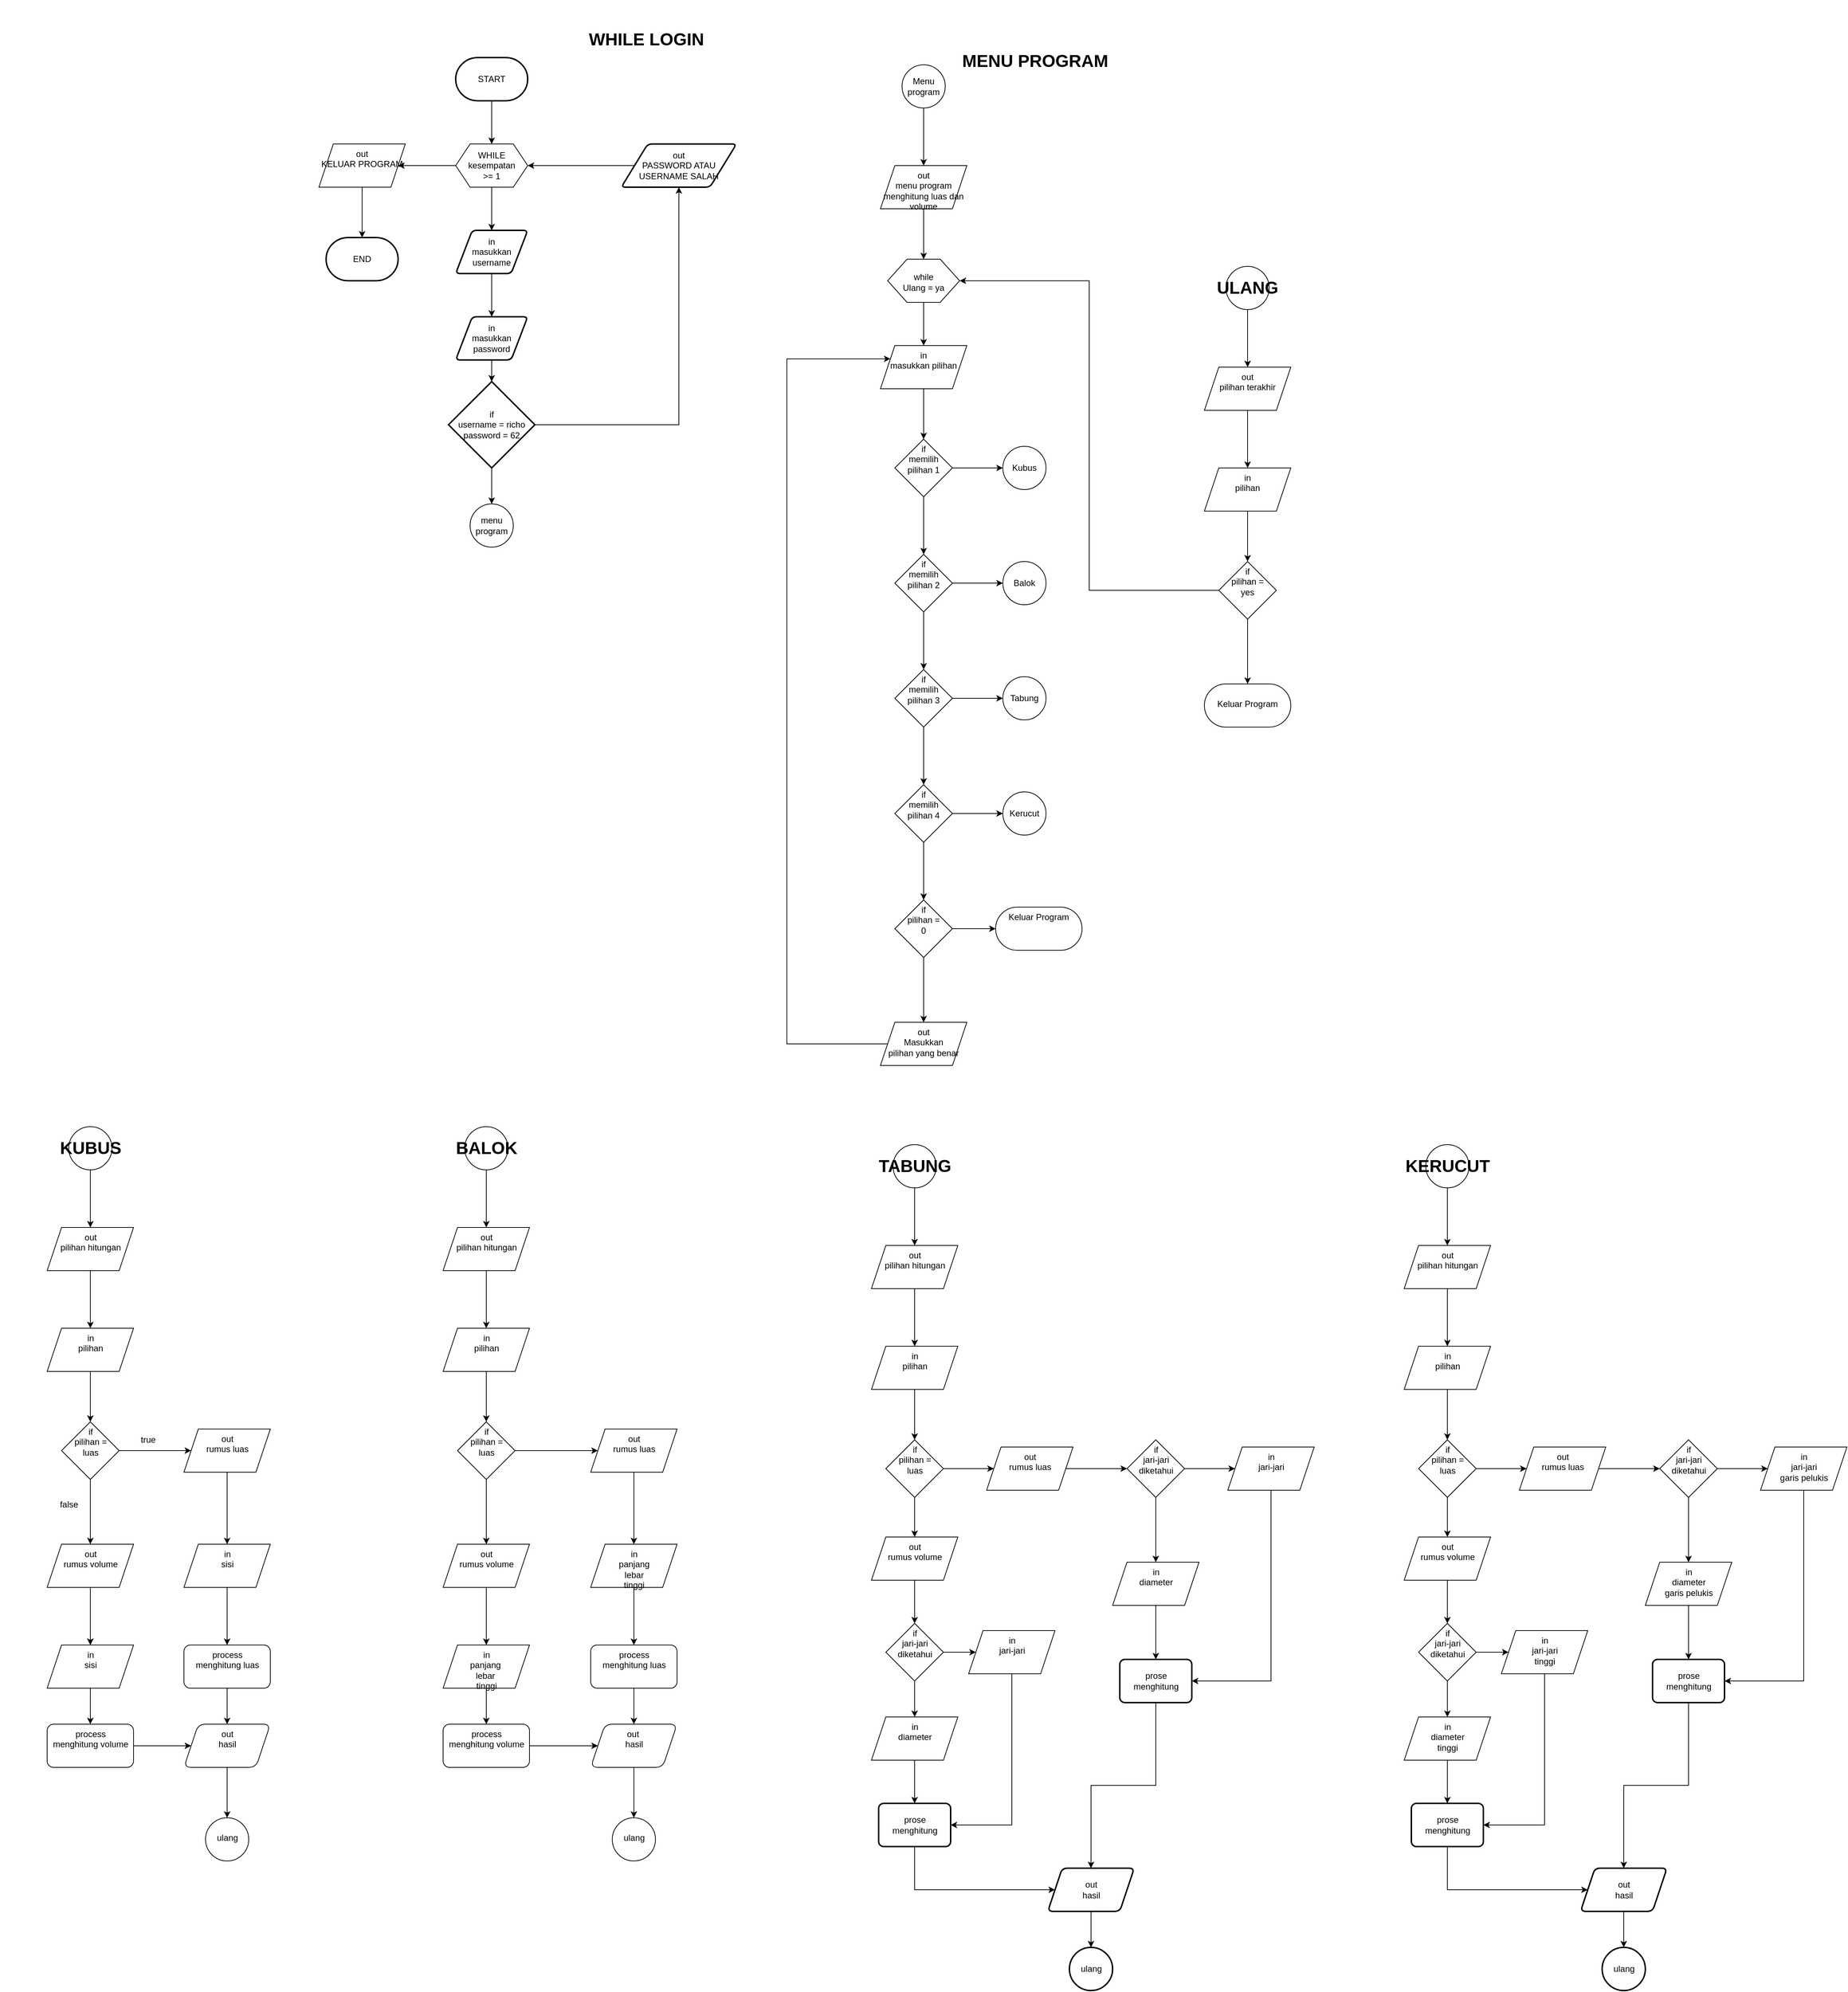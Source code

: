 <mxfile version="24.7.17">
  <diagram name="Page-1" id="NlHiKQYQHi934ABzRnbT">
    <mxGraphModel dx="4320" dy="2780" grid="1" gridSize="10" guides="1" tooltips="1" connect="1" arrows="1" fold="1" page="1" pageScale="1" pageWidth="4681" pageHeight="3300" background="none" math="0" shadow="0">
      <root>
        <mxCell id="0" />
        <mxCell id="1" parent="0" />
        <mxCell id="89NodnmqwQ8xc0hsHnsZ-5" value="" style="edgeStyle=orthogonalEdgeStyle;rounded=0;orthogonalLoop=1;jettySize=auto;html=1;" edge="1" parent="1" source="89NodnmqwQ8xc0hsHnsZ-7">
          <mxGeometry relative="1" as="geometry">
            <mxPoint x="840" y="290" as="targetPoint" />
          </mxGeometry>
        </mxCell>
        <mxCell id="89NodnmqwQ8xc0hsHnsZ-1" value="START" style="strokeWidth=2;html=1;shape=mxgraph.flowchart.terminator;whiteSpace=wrap;" vertex="1" parent="1">
          <mxGeometry x="790" y="130" width="100" height="60" as="geometry" />
        </mxCell>
        <mxCell id="89NodnmqwQ8xc0hsHnsZ-11" value="" style="edgeStyle=orthogonalEdgeStyle;rounded=0;orthogonalLoop=1;jettySize=auto;html=1;" edge="1" parent="1" source="89NodnmqwQ8xc0hsHnsZ-7" target="89NodnmqwQ8xc0hsHnsZ-10">
          <mxGeometry relative="1" as="geometry" />
        </mxCell>
        <mxCell id="89NodnmqwQ8xc0hsHnsZ-15" value="" style="edgeStyle=orthogonalEdgeStyle;rounded=0;orthogonalLoop=1;jettySize=auto;html=1;" edge="1" parent="1" source="89NodnmqwQ8xc0hsHnsZ-8" target="89NodnmqwQ8xc0hsHnsZ-14">
          <mxGeometry relative="1" as="geometry" />
        </mxCell>
        <mxCell id="89NodnmqwQ8xc0hsHnsZ-8" value="in&lt;div&gt;masukkan password&lt;/div&gt;" style="shape=parallelogram;html=1;strokeWidth=2;perimeter=parallelogramPerimeter;whiteSpace=wrap;rounded=1;arcSize=12;size=0.23;" vertex="1" parent="1">
          <mxGeometry x="790" y="490" width="100" height="60" as="geometry" />
        </mxCell>
        <mxCell id="89NodnmqwQ8xc0hsHnsZ-21" style="edgeStyle=orthogonalEdgeStyle;rounded=0;orthogonalLoop=1;jettySize=auto;html=1;exitX=0;exitY=0.5;exitDx=0;exitDy=0;entryX=1;entryY=0.5;entryDx=0;entryDy=0;" edge="1" parent="1" source="89NodnmqwQ8xc0hsHnsZ-9" target="89NodnmqwQ8xc0hsHnsZ-7">
          <mxGeometry relative="1" as="geometry">
            <mxPoint x="840" y="230" as="targetPoint" />
          </mxGeometry>
        </mxCell>
        <mxCell id="89NodnmqwQ8xc0hsHnsZ-9" value="out&lt;div&gt;PASSWORD ATAU USERNAME SALAH&lt;/div&gt;" style="shape=parallelogram;html=1;strokeWidth=2;perimeter=parallelogramPerimeter;whiteSpace=wrap;rounded=1;arcSize=12;size=0.23;" vertex="1" parent="1">
          <mxGeometry x="1020" y="250" width="160" height="60" as="geometry" />
        </mxCell>
        <mxCell id="89NodnmqwQ8xc0hsHnsZ-12" value="" style="edgeStyle=orthogonalEdgeStyle;rounded=0;orthogonalLoop=1;jettySize=auto;html=1;" edge="1" parent="1" source="89NodnmqwQ8xc0hsHnsZ-10" target="89NodnmqwQ8xc0hsHnsZ-8">
          <mxGeometry relative="1" as="geometry" />
        </mxCell>
        <mxCell id="89NodnmqwQ8xc0hsHnsZ-10" value="in&lt;div&gt;masukkan username&lt;/div&gt;" style="shape=parallelogram;html=1;strokeWidth=2;perimeter=parallelogramPerimeter;whiteSpace=wrap;rounded=1;arcSize=12;size=0.23;" vertex="1" parent="1">
          <mxGeometry x="790" y="370" width="100" height="60" as="geometry" />
        </mxCell>
        <mxCell id="89NodnmqwQ8xc0hsHnsZ-13" value="" style="edgeStyle=orthogonalEdgeStyle;rounded=0;orthogonalLoop=1;jettySize=auto;html=1;" edge="1" parent="1" source="89NodnmqwQ8xc0hsHnsZ-1" target="89NodnmqwQ8xc0hsHnsZ-7">
          <mxGeometry relative="1" as="geometry">
            <mxPoint x="840" y="190" as="sourcePoint" />
            <mxPoint x="840" y="290" as="targetPoint" />
          </mxGeometry>
        </mxCell>
        <mxCell id="89NodnmqwQ8xc0hsHnsZ-26" value="" style="edgeStyle=orthogonalEdgeStyle;rounded=0;orthogonalLoop=1;jettySize=auto;html=1;" edge="1" parent="1" source="89NodnmqwQ8xc0hsHnsZ-7" target="89NodnmqwQ8xc0hsHnsZ-25">
          <mxGeometry relative="1" as="geometry" />
        </mxCell>
        <mxCell id="89NodnmqwQ8xc0hsHnsZ-7" value="" style="verticalLabelPosition=bottom;verticalAlign=top;html=1;shape=hexagon;perimeter=hexagonPerimeter2;arcSize=6;size=0.2;" vertex="1" parent="1">
          <mxGeometry x="790" y="250" width="100" height="60" as="geometry" />
        </mxCell>
        <mxCell id="89NodnmqwQ8xc0hsHnsZ-16" value="" style="edgeStyle=orthogonalEdgeStyle;rounded=0;orthogonalLoop=1;jettySize=auto;html=1;" edge="1" parent="1" source="89NodnmqwQ8xc0hsHnsZ-14" target="89NodnmqwQ8xc0hsHnsZ-9">
          <mxGeometry relative="1" as="geometry" />
        </mxCell>
        <mxCell id="89NodnmqwQ8xc0hsHnsZ-24" value="" style="edgeStyle=orthogonalEdgeStyle;rounded=0;orthogonalLoop=1;jettySize=auto;html=1;" edge="1" parent="1" source="89NodnmqwQ8xc0hsHnsZ-14" target="89NodnmqwQ8xc0hsHnsZ-23">
          <mxGeometry relative="1" as="geometry" />
        </mxCell>
        <mxCell id="89NodnmqwQ8xc0hsHnsZ-14" value="if&lt;div&gt;username = richo&lt;/div&gt;&lt;div&gt;password = 62&lt;/div&gt;" style="rhombus;whiteSpace=wrap;html=1;strokeWidth=2;rounded=1;arcSize=0;" vertex="1" parent="1">
          <mxGeometry x="780" y="580" width="120" height="120" as="geometry" />
        </mxCell>
        <mxCell id="89NodnmqwQ8xc0hsHnsZ-23" value="" style="verticalLabelPosition=bottom;verticalAlign=top;html=1;shape=mxgraph.flowchart.on-page_reference;" vertex="1" parent="1">
          <mxGeometry x="810" y="750" width="60" height="60" as="geometry" />
        </mxCell>
        <mxCell id="89NodnmqwQ8xc0hsHnsZ-28" value="" style="edgeStyle=orthogonalEdgeStyle;rounded=0;orthogonalLoop=1;jettySize=auto;html=1;" edge="1" parent="1" source="89NodnmqwQ8xc0hsHnsZ-25" target="89NodnmqwQ8xc0hsHnsZ-27">
          <mxGeometry relative="1" as="geometry" />
        </mxCell>
        <mxCell id="89NodnmqwQ8xc0hsHnsZ-25" value="&lt;div&gt;out&lt;/div&gt;&lt;div&gt;KELUAR PROGRAM&lt;/div&gt;" style="shape=parallelogram;perimeter=parallelogramPerimeter;whiteSpace=wrap;html=1;fixedSize=1;verticalAlign=top;arcSize=6;" vertex="1" parent="1">
          <mxGeometry x="600" y="250" width="120" height="60" as="geometry" />
        </mxCell>
        <mxCell id="89NodnmqwQ8xc0hsHnsZ-27" value="END" style="strokeWidth=2;html=1;shape=mxgraph.flowchart.terminator;whiteSpace=wrap;" vertex="1" parent="1">
          <mxGeometry x="610" y="380" width="100" height="60" as="geometry" />
        </mxCell>
        <mxCell id="89NodnmqwQ8xc0hsHnsZ-31" value="" style="edgeStyle=orthogonalEdgeStyle;rounded=0;orthogonalLoop=1;jettySize=auto;html=1;" edge="1" parent="1" source="89NodnmqwQ8xc0hsHnsZ-29" target="89NodnmqwQ8xc0hsHnsZ-30">
          <mxGeometry relative="1" as="geometry" />
        </mxCell>
        <mxCell id="89NodnmqwQ8xc0hsHnsZ-29" value="" style="verticalLabelPosition=bottom;verticalAlign=top;html=1;shape=mxgraph.flowchart.on-page_reference;" vertex="1" parent="1">
          <mxGeometry x="1410" y="140" width="60" height="60" as="geometry" />
        </mxCell>
        <mxCell id="89NodnmqwQ8xc0hsHnsZ-39" value="" style="edgeStyle=orthogonalEdgeStyle;rounded=0;orthogonalLoop=1;jettySize=auto;html=1;" edge="1" parent="1" source="89NodnmqwQ8xc0hsHnsZ-30" target="89NodnmqwQ8xc0hsHnsZ-38">
          <mxGeometry relative="1" as="geometry" />
        </mxCell>
        <mxCell id="89NodnmqwQ8xc0hsHnsZ-30" value="out&lt;div&gt;menu program&lt;/div&gt;&lt;div&gt;menghitung luas dan&lt;/div&gt;&lt;div&gt;volume&lt;/div&gt;" style="shape=parallelogram;perimeter=parallelogramPerimeter;whiteSpace=wrap;html=1;fixedSize=1;verticalAlign=top;" vertex="1" parent="1">
          <mxGeometry x="1380" y="280" width="120" height="60" as="geometry" />
        </mxCell>
        <mxCell id="89NodnmqwQ8xc0hsHnsZ-35" value="" style="edgeStyle=orthogonalEdgeStyle;rounded=0;orthogonalLoop=1;jettySize=auto;html=1;" edge="1" parent="1" source="89NodnmqwQ8xc0hsHnsZ-32" target="89NodnmqwQ8xc0hsHnsZ-34">
          <mxGeometry relative="1" as="geometry" />
        </mxCell>
        <mxCell id="89NodnmqwQ8xc0hsHnsZ-32" value="in&lt;div&gt;masukkan pilihan&lt;/div&gt;" style="shape=parallelogram;perimeter=parallelogramPerimeter;whiteSpace=wrap;html=1;fixedSize=1;verticalAlign=top;" vertex="1" parent="1">
          <mxGeometry x="1380" y="530" width="120" height="60" as="geometry" />
        </mxCell>
        <mxCell id="89NodnmqwQ8xc0hsHnsZ-43" value="" style="edgeStyle=orthogonalEdgeStyle;rounded=0;orthogonalLoop=1;jettySize=auto;html=1;" edge="1" parent="1" source="89NodnmqwQ8xc0hsHnsZ-34" target="89NodnmqwQ8xc0hsHnsZ-42">
          <mxGeometry relative="1" as="geometry" />
        </mxCell>
        <mxCell id="89NodnmqwQ8xc0hsHnsZ-48" value="" style="edgeStyle=orthogonalEdgeStyle;rounded=0;orthogonalLoop=1;jettySize=auto;html=1;" edge="1" parent="1" source="89NodnmqwQ8xc0hsHnsZ-34" target="89NodnmqwQ8xc0hsHnsZ-41">
          <mxGeometry relative="1" as="geometry" />
        </mxCell>
        <mxCell id="89NodnmqwQ8xc0hsHnsZ-34" value="if&lt;div&gt;memilih&lt;/div&gt;&lt;div&gt;pilihan 1&lt;/div&gt;" style="rhombus;whiteSpace=wrap;html=1;verticalAlign=top;" vertex="1" parent="1">
          <mxGeometry x="1400" y="660" width="80" height="80" as="geometry" />
        </mxCell>
        <mxCell id="89NodnmqwQ8xc0hsHnsZ-40" value="" style="edgeStyle=orthogonalEdgeStyle;rounded=0;orthogonalLoop=1;jettySize=auto;html=1;" edge="1" parent="1" source="89NodnmqwQ8xc0hsHnsZ-38" target="89NodnmqwQ8xc0hsHnsZ-32">
          <mxGeometry relative="1" as="geometry" />
        </mxCell>
        <mxCell id="89NodnmqwQ8xc0hsHnsZ-38" value="" style="verticalLabelPosition=bottom;verticalAlign=top;html=1;shape=hexagon;perimeter=hexagonPerimeter2;arcSize=6;size=0.27;" vertex="1" parent="1">
          <mxGeometry x="1390" y="410" width="100" height="60" as="geometry" />
        </mxCell>
        <mxCell id="89NodnmqwQ8xc0hsHnsZ-41" value="" style="verticalLabelPosition=bottom;verticalAlign=top;html=1;shape=mxgraph.flowchart.on-page_reference;" vertex="1" parent="1">
          <mxGeometry x="1550" y="670" width="60" height="60" as="geometry" />
        </mxCell>
        <mxCell id="89NodnmqwQ8xc0hsHnsZ-45" value="" style="edgeStyle=orthogonalEdgeStyle;rounded=0;orthogonalLoop=1;jettySize=auto;html=1;" edge="1" parent="1" source="89NodnmqwQ8xc0hsHnsZ-42" target="89NodnmqwQ8xc0hsHnsZ-44">
          <mxGeometry relative="1" as="geometry" />
        </mxCell>
        <mxCell id="89NodnmqwQ8xc0hsHnsZ-52" value="" style="edgeStyle=orthogonalEdgeStyle;rounded=0;orthogonalLoop=1;jettySize=auto;html=1;" edge="1" parent="1" source="89NodnmqwQ8xc0hsHnsZ-42" target="89NodnmqwQ8xc0hsHnsZ-49">
          <mxGeometry relative="1" as="geometry" />
        </mxCell>
        <mxCell id="89NodnmqwQ8xc0hsHnsZ-42" value="if&lt;div&gt;memilih pilihan 2&lt;/div&gt;" style="rhombus;whiteSpace=wrap;html=1;verticalAlign=top;" vertex="1" parent="1">
          <mxGeometry x="1400" y="820" width="80" height="80" as="geometry" />
        </mxCell>
        <mxCell id="89NodnmqwQ8xc0hsHnsZ-47" value="" style="edgeStyle=orthogonalEdgeStyle;rounded=0;orthogonalLoop=1;jettySize=auto;html=1;" edge="1" parent="1" source="89NodnmqwQ8xc0hsHnsZ-44" target="89NodnmqwQ8xc0hsHnsZ-46">
          <mxGeometry relative="1" as="geometry" />
        </mxCell>
        <mxCell id="89NodnmqwQ8xc0hsHnsZ-53" value="" style="edgeStyle=orthogonalEdgeStyle;rounded=0;orthogonalLoop=1;jettySize=auto;html=1;" edge="1" parent="1" source="89NodnmqwQ8xc0hsHnsZ-44" target="89NodnmqwQ8xc0hsHnsZ-50">
          <mxGeometry relative="1" as="geometry" />
        </mxCell>
        <mxCell id="89NodnmqwQ8xc0hsHnsZ-44" value="if&lt;div&gt;memilih pilihan 3&lt;/div&gt;" style="rhombus;whiteSpace=wrap;html=1;verticalAlign=top;" vertex="1" parent="1">
          <mxGeometry x="1400" y="980" width="80" height="80" as="geometry" />
        </mxCell>
        <mxCell id="89NodnmqwQ8xc0hsHnsZ-54" value="" style="edgeStyle=orthogonalEdgeStyle;rounded=0;orthogonalLoop=1;jettySize=auto;html=1;" edge="1" parent="1" source="89NodnmqwQ8xc0hsHnsZ-46" target="89NodnmqwQ8xc0hsHnsZ-51">
          <mxGeometry relative="1" as="geometry" />
        </mxCell>
        <mxCell id="89NodnmqwQ8xc0hsHnsZ-305" value="" style="edgeStyle=orthogonalEdgeStyle;rounded=0;orthogonalLoop=1;jettySize=auto;html=1;" edge="1" parent="1" source="89NodnmqwQ8xc0hsHnsZ-46" target="89NodnmqwQ8xc0hsHnsZ-304">
          <mxGeometry relative="1" as="geometry" />
        </mxCell>
        <mxCell id="89NodnmqwQ8xc0hsHnsZ-46" value="if&lt;div&gt;memilih pilihan 4&lt;/div&gt;" style="rhombus;whiteSpace=wrap;html=1;verticalAlign=top;" vertex="1" parent="1">
          <mxGeometry x="1400" y="1140" width="80" height="80" as="geometry" />
        </mxCell>
        <mxCell id="89NodnmqwQ8xc0hsHnsZ-49" value="" style="verticalLabelPosition=bottom;verticalAlign=top;html=1;shape=mxgraph.flowchart.on-page_reference;" vertex="1" parent="1">
          <mxGeometry x="1550" y="830" width="60" height="60" as="geometry" />
        </mxCell>
        <mxCell id="89NodnmqwQ8xc0hsHnsZ-50" value="" style="verticalLabelPosition=bottom;verticalAlign=top;html=1;shape=mxgraph.flowchart.on-page_reference;" vertex="1" parent="1">
          <mxGeometry x="1550" y="990" width="60" height="60" as="geometry" />
        </mxCell>
        <mxCell id="89NodnmqwQ8xc0hsHnsZ-51" value="" style="verticalLabelPosition=bottom;verticalAlign=top;html=1;shape=mxgraph.flowchart.on-page_reference;" vertex="1" parent="1">
          <mxGeometry x="1550" y="1150" width="60" height="60" as="geometry" />
        </mxCell>
        <mxCell id="89NodnmqwQ8xc0hsHnsZ-58" value="" style="edgeStyle=orthogonalEdgeStyle;rounded=0;orthogonalLoop=1;jettySize=auto;html=1;" edge="1" parent="1" source="89NodnmqwQ8xc0hsHnsZ-56" target="89NodnmqwQ8xc0hsHnsZ-57">
          <mxGeometry relative="1" as="geometry" />
        </mxCell>
        <mxCell id="89NodnmqwQ8xc0hsHnsZ-56" value="" style="verticalLabelPosition=bottom;verticalAlign=top;html=1;shape=mxgraph.flowchart.on-page_reference;" vertex="1" parent="1">
          <mxGeometry x="252.5" y="1615" width="60" height="60" as="geometry" />
        </mxCell>
        <mxCell id="89NodnmqwQ8xc0hsHnsZ-60" value="" style="edgeStyle=orthogonalEdgeStyle;rounded=0;orthogonalLoop=1;jettySize=auto;html=1;" edge="1" parent="1" source="89NodnmqwQ8xc0hsHnsZ-57" target="89NodnmqwQ8xc0hsHnsZ-59">
          <mxGeometry relative="1" as="geometry" />
        </mxCell>
        <mxCell id="89NodnmqwQ8xc0hsHnsZ-57" value="out&lt;div&gt;pilihan hitungan&lt;/div&gt;" style="shape=parallelogram;perimeter=parallelogramPerimeter;whiteSpace=wrap;html=1;fixedSize=1;verticalAlign=top;" vertex="1" parent="1">
          <mxGeometry x="222.5" y="1755" width="120" height="60" as="geometry" />
        </mxCell>
        <mxCell id="89NodnmqwQ8xc0hsHnsZ-85" value="" style="edgeStyle=orthogonalEdgeStyle;rounded=0;orthogonalLoop=1;jettySize=auto;html=1;" edge="1" parent="1" source="89NodnmqwQ8xc0hsHnsZ-59" target="89NodnmqwQ8xc0hsHnsZ-84">
          <mxGeometry relative="1" as="geometry" />
        </mxCell>
        <mxCell id="89NodnmqwQ8xc0hsHnsZ-59" value="in&lt;div&gt;pilihan&lt;/div&gt;" style="shape=parallelogram;perimeter=parallelogramPerimeter;whiteSpace=wrap;html=1;fixedSize=1;verticalAlign=top;" vertex="1" parent="1">
          <mxGeometry x="222.5" y="1895" width="120" height="60" as="geometry" />
        </mxCell>
        <mxCell id="89NodnmqwQ8xc0hsHnsZ-72" value="" style="edgeStyle=orthogonalEdgeStyle;rounded=0;orthogonalLoop=1;jettySize=auto;html=1;" edge="1" parent="1" source="89NodnmqwQ8xc0hsHnsZ-73" target="89NodnmqwQ8xc0hsHnsZ-75">
          <mxGeometry relative="1" as="geometry" />
        </mxCell>
        <mxCell id="89NodnmqwQ8xc0hsHnsZ-73" value="" style="verticalLabelPosition=bottom;verticalAlign=top;html=1;shape=mxgraph.flowchart.on-page_reference;" vertex="1" parent="1">
          <mxGeometry x="802.5" y="1615" width="60" height="60" as="geometry" />
        </mxCell>
        <mxCell id="89NodnmqwQ8xc0hsHnsZ-74" value="" style="rounded=0;orthogonalLoop=1;jettySize=auto;html=1;edgeStyle=orthogonalEdgeStyle;" edge="1" parent="1" source="89NodnmqwQ8xc0hsHnsZ-75" target="89NodnmqwQ8xc0hsHnsZ-77">
          <mxGeometry relative="1" as="geometry" />
        </mxCell>
        <mxCell id="89NodnmqwQ8xc0hsHnsZ-75" value="out&lt;div&gt;pilihan hitungan&lt;/div&gt;" style="shape=parallelogram;perimeter=parallelogramPerimeter;whiteSpace=wrap;html=1;fixedSize=1;verticalAlign=top;" vertex="1" parent="1">
          <mxGeometry x="772.5" y="1755" width="120" height="60" as="geometry" />
        </mxCell>
        <mxCell id="89NodnmqwQ8xc0hsHnsZ-109" value="" style="edgeStyle=orthogonalEdgeStyle;rounded=0;orthogonalLoop=1;jettySize=auto;html=1;" edge="1" parent="1" source="89NodnmqwQ8xc0hsHnsZ-77" target="89NodnmqwQ8xc0hsHnsZ-108">
          <mxGeometry relative="1" as="geometry" />
        </mxCell>
        <mxCell id="89NodnmqwQ8xc0hsHnsZ-77" value="in&lt;div&gt;pilihan&lt;/div&gt;" style="shape=parallelogram;perimeter=parallelogramPerimeter;whiteSpace=wrap;html=1;fixedSize=1;verticalAlign=top;" vertex="1" parent="1">
          <mxGeometry x="772.5" y="1895" width="120" height="60" as="geometry" />
        </mxCell>
        <mxCell id="89NodnmqwQ8xc0hsHnsZ-87" value="" style="edgeStyle=orthogonalEdgeStyle;rounded=0;orthogonalLoop=1;jettySize=auto;html=1;" edge="1" parent="1" source="89NodnmqwQ8xc0hsHnsZ-84" target="89NodnmqwQ8xc0hsHnsZ-86">
          <mxGeometry relative="1" as="geometry" />
        </mxCell>
        <mxCell id="89NodnmqwQ8xc0hsHnsZ-89" value="" style="edgeStyle=orthogonalEdgeStyle;rounded=0;orthogonalLoop=1;jettySize=auto;html=1;" edge="1" parent="1" source="89NodnmqwQ8xc0hsHnsZ-84" target="89NodnmqwQ8xc0hsHnsZ-88">
          <mxGeometry relative="1" as="geometry" />
        </mxCell>
        <mxCell id="89NodnmqwQ8xc0hsHnsZ-84" value="if&lt;div&gt;pilihan =&lt;/div&gt;&lt;div&gt;luas&lt;/div&gt;" style="rhombus;whiteSpace=wrap;html=1;verticalAlign=top;" vertex="1" parent="1">
          <mxGeometry x="242.5" y="2025" width="80" height="80" as="geometry" />
        </mxCell>
        <mxCell id="89NodnmqwQ8xc0hsHnsZ-165" value="" style="edgeStyle=orthogonalEdgeStyle;rounded=0;orthogonalLoop=1;jettySize=auto;html=1;" edge="1" parent="1" source="89NodnmqwQ8xc0hsHnsZ-86" target="89NodnmqwQ8xc0hsHnsZ-95">
          <mxGeometry relative="1" as="geometry" />
        </mxCell>
        <mxCell id="89NodnmqwQ8xc0hsHnsZ-86" value="out&lt;div&gt;rumus luas&lt;/div&gt;" style="shape=parallelogram;perimeter=parallelogramPerimeter;whiteSpace=wrap;html=1;fixedSize=1;verticalAlign=top;" vertex="1" parent="1">
          <mxGeometry x="412.5" y="2035" width="120" height="60" as="geometry" />
        </mxCell>
        <mxCell id="89NodnmqwQ8xc0hsHnsZ-92" value="" style="edgeStyle=orthogonalEdgeStyle;rounded=0;orthogonalLoop=1;jettySize=auto;html=1;" edge="1" parent="1" source="89NodnmqwQ8xc0hsHnsZ-88">
          <mxGeometry relative="1" as="geometry">
            <mxPoint x="282.5" y="2335" as="targetPoint" />
          </mxGeometry>
        </mxCell>
        <mxCell id="89NodnmqwQ8xc0hsHnsZ-98" value="" style="edgeStyle=orthogonalEdgeStyle;rounded=0;orthogonalLoop=1;jettySize=auto;html=1;" edge="1" parent="1" source="89NodnmqwQ8xc0hsHnsZ-88" target="89NodnmqwQ8xc0hsHnsZ-97">
          <mxGeometry relative="1" as="geometry" />
        </mxCell>
        <mxCell id="89NodnmqwQ8xc0hsHnsZ-88" value="out&lt;div&gt;rumus volume&lt;/div&gt;" style="shape=parallelogram;perimeter=parallelogramPerimeter;whiteSpace=wrap;html=1;fixedSize=1;verticalAlign=top;" vertex="1" parent="1">
          <mxGeometry x="222.5" y="2195" width="120" height="60" as="geometry" />
        </mxCell>
        <mxCell id="89NodnmqwQ8xc0hsHnsZ-167" value="" style="edgeStyle=orthogonalEdgeStyle;rounded=0;orthogonalLoop=1;jettySize=auto;html=1;" edge="1" parent="1" source="89NodnmqwQ8xc0hsHnsZ-95" target="89NodnmqwQ8xc0hsHnsZ-166">
          <mxGeometry relative="1" as="geometry" />
        </mxCell>
        <mxCell id="89NodnmqwQ8xc0hsHnsZ-95" value="in&lt;div&gt;sisi&lt;/div&gt;" style="shape=parallelogram;perimeter=parallelogramPerimeter;whiteSpace=wrap;html=1;fixedSize=1;verticalAlign=top;" vertex="1" parent="1">
          <mxGeometry x="412.5" y="2195" width="120" height="60" as="geometry" />
        </mxCell>
        <mxCell id="89NodnmqwQ8xc0hsHnsZ-164" value="" style="edgeStyle=orthogonalEdgeStyle;rounded=0;orthogonalLoop=1;jettySize=auto;html=1;" edge="1" parent="1" source="89NodnmqwQ8xc0hsHnsZ-97" target="89NodnmqwQ8xc0hsHnsZ-99">
          <mxGeometry relative="1" as="geometry" />
        </mxCell>
        <mxCell id="89NodnmqwQ8xc0hsHnsZ-97" value="in&lt;div&gt;sisi&lt;/div&gt;" style="shape=parallelogram;perimeter=parallelogramPerimeter;whiteSpace=wrap;html=1;fixedSize=1;verticalAlign=top;" vertex="1" parent="1">
          <mxGeometry x="222.5" y="2335" width="120" height="60" as="geometry" />
        </mxCell>
        <mxCell id="89NodnmqwQ8xc0hsHnsZ-169" value="" style="edgeStyle=orthogonalEdgeStyle;rounded=0;orthogonalLoop=1;jettySize=auto;html=1;" edge="1" parent="1" source="89NodnmqwQ8xc0hsHnsZ-99" target="89NodnmqwQ8xc0hsHnsZ-104">
          <mxGeometry relative="1" as="geometry" />
        </mxCell>
        <mxCell id="89NodnmqwQ8xc0hsHnsZ-99" value="process&lt;div&gt;menghitung volume&lt;/div&gt;" style="rounded=1;whiteSpace=wrap;html=1;verticalAlign=top;" vertex="1" parent="1">
          <mxGeometry x="222.5" y="2445" width="120" height="60" as="geometry" />
        </mxCell>
        <mxCell id="89NodnmqwQ8xc0hsHnsZ-107" value="" style="edgeStyle=orthogonalEdgeStyle;rounded=0;orthogonalLoop=1;jettySize=auto;html=1;" edge="1" parent="1" source="89NodnmqwQ8xc0hsHnsZ-104" target="89NodnmqwQ8xc0hsHnsZ-106">
          <mxGeometry relative="1" as="geometry" />
        </mxCell>
        <mxCell id="89NodnmqwQ8xc0hsHnsZ-104" value="out&lt;div&gt;hasil&lt;/div&gt;" style="shape=parallelogram;perimeter=parallelogramPerimeter;whiteSpace=wrap;html=1;fixedSize=1;verticalAlign=top;rounded=1;" vertex="1" parent="1">
          <mxGeometry x="412.5" y="2445" width="120" height="60" as="geometry" />
        </mxCell>
        <mxCell id="89NodnmqwQ8xc0hsHnsZ-106" value="&lt;div&gt;&lt;br&gt;&lt;/div&gt;&lt;div&gt;ulang&lt;/div&gt;" style="ellipse;whiteSpace=wrap;html=1;verticalAlign=top;rounded=1;" vertex="1" parent="1">
          <mxGeometry x="442.5" y="2575" width="60" height="60" as="geometry" />
        </mxCell>
        <mxCell id="89NodnmqwQ8xc0hsHnsZ-111" value="" style="edgeStyle=orthogonalEdgeStyle;rounded=0;orthogonalLoop=1;jettySize=auto;html=1;" edge="1" parent="1" source="89NodnmqwQ8xc0hsHnsZ-108" target="89NodnmqwQ8xc0hsHnsZ-110">
          <mxGeometry relative="1" as="geometry" />
        </mxCell>
        <mxCell id="89NodnmqwQ8xc0hsHnsZ-119" value="" style="edgeStyle=orthogonalEdgeStyle;rounded=0;orthogonalLoop=1;jettySize=auto;html=1;" edge="1" parent="1" source="89NodnmqwQ8xc0hsHnsZ-108" target="89NodnmqwQ8xc0hsHnsZ-118">
          <mxGeometry relative="1" as="geometry" />
        </mxCell>
        <mxCell id="89NodnmqwQ8xc0hsHnsZ-108" value="if&lt;div&gt;pilihan =&lt;/div&gt;&lt;div&gt;luas&lt;/div&gt;" style="rhombus;whiteSpace=wrap;html=1;verticalAlign=top;" vertex="1" parent="1">
          <mxGeometry x="792.5" y="2025" width="80" height="80" as="geometry" />
        </mxCell>
        <mxCell id="89NodnmqwQ8xc0hsHnsZ-117" value="" style="edgeStyle=orthogonalEdgeStyle;rounded=0;orthogonalLoop=1;jettySize=auto;html=1;" edge="1" parent="1" source="89NodnmqwQ8xc0hsHnsZ-110" target="89NodnmqwQ8xc0hsHnsZ-116">
          <mxGeometry relative="1" as="geometry" />
        </mxCell>
        <mxCell id="89NodnmqwQ8xc0hsHnsZ-110" value="out&lt;div&gt;rumus volume&lt;/div&gt;" style="shape=parallelogram;perimeter=parallelogramPerimeter;whiteSpace=wrap;html=1;fixedSize=1;verticalAlign=top;" vertex="1" parent="1">
          <mxGeometry x="772.5" y="2195" width="120" height="60" as="geometry" />
        </mxCell>
        <mxCell id="89NodnmqwQ8xc0hsHnsZ-170" value="" style="edgeStyle=orthogonalEdgeStyle;rounded=0;orthogonalLoop=1;jettySize=auto;html=1;" edge="1" parent="1" source="89NodnmqwQ8xc0hsHnsZ-116" target="89NodnmqwQ8xc0hsHnsZ-122">
          <mxGeometry relative="1" as="geometry" />
        </mxCell>
        <mxCell id="89NodnmqwQ8xc0hsHnsZ-116" value="in&lt;div&gt;panjang&amp;nbsp;&lt;/div&gt;&lt;div&gt;lebar&amp;nbsp;&lt;/div&gt;&lt;div&gt;tinggi&lt;/div&gt;" style="shape=parallelogram;perimeter=parallelogramPerimeter;whiteSpace=wrap;html=1;fixedSize=1;verticalAlign=top;" vertex="1" parent="1">
          <mxGeometry x="772.5" y="2335" width="120" height="60" as="geometry" />
        </mxCell>
        <mxCell id="89NodnmqwQ8xc0hsHnsZ-171" value="" style="edgeStyle=orthogonalEdgeStyle;rounded=0;orthogonalLoop=1;jettySize=auto;html=1;" edge="1" parent="1" source="89NodnmqwQ8xc0hsHnsZ-118" target="89NodnmqwQ8xc0hsHnsZ-120">
          <mxGeometry relative="1" as="geometry" />
        </mxCell>
        <mxCell id="89NodnmqwQ8xc0hsHnsZ-118" value="out&lt;div&gt;rumus luas&lt;/div&gt;" style="shape=parallelogram;perimeter=parallelogramPerimeter;whiteSpace=wrap;html=1;fixedSize=1;verticalAlign=top;" vertex="1" parent="1">
          <mxGeometry x="977.5" y="2035" width="120" height="60" as="geometry" />
        </mxCell>
        <mxCell id="89NodnmqwQ8xc0hsHnsZ-173" value="" style="edgeStyle=orthogonalEdgeStyle;rounded=0;orthogonalLoop=1;jettySize=auto;html=1;" edge="1" parent="1" source="89NodnmqwQ8xc0hsHnsZ-120" target="89NodnmqwQ8xc0hsHnsZ-172">
          <mxGeometry relative="1" as="geometry" />
        </mxCell>
        <mxCell id="89NodnmqwQ8xc0hsHnsZ-120" value="in&lt;div&gt;panjang&lt;/div&gt;&lt;div&gt;lebar&lt;/div&gt;&lt;div&gt;tinggi&lt;/div&gt;" style="shape=parallelogram;perimeter=parallelogramPerimeter;whiteSpace=wrap;html=1;fixedSize=1;verticalAlign=top;" vertex="1" parent="1">
          <mxGeometry x="977.5" y="2195" width="120" height="60" as="geometry" />
        </mxCell>
        <mxCell id="89NodnmqwQ8xc0hsHnsZ-175" value="" style="edgeStyle=orthogonalEdgeStyle;rounded=0;orthogonalLoop=1;jettySize=auto;html=1;" edge="1" parent="1" source="89NodnmqwQ8xc0hsHnsZ-122" target="89NodnmqwQ8xc0hsHnsZ-126">
          <mxGeometry relative="1" as="geometry" />
        </mxCell>
        <mxCell id="89NodnmqwQ8xc0hsHnsZ-122" value="process&lt;div&gt;menghitung volume&lt;/div&gt;" style="rounded=1;whiteSpace=wrap;html=1;verticalAlign=top;" vertex="1" parent="1">
          <mxGeometry x="772.5" y="2445" width="120" height="60" as="geometry" />
        </mxCell>
        <mxCell id="89NodnmqwQ8xc0hsHnsZ-129" value="" style="edgeStyle=orthogonalEdgeStyle;rounded=0;orthogonalLoop=1;jettySize=auto;html=1;" edge="1" parent="1" source="89NodnmqwQ8xc0hsHnsZ-126" target="89NodnmqwQ8xc0hsHnsZ-128">
          <mxGeometry relative="1" as="geometry" />
        </mxCell>
        <mxCell id="89NodnmqwQ8xc0hsHnsZ-126" value="out&amp;nbsp;&lt;div&gt;hasil&lt;/div&gt;" style="shape=parallelogram;perimeter=parallelogramPerimeter;whiteSpace=wrap;html=1;fixedSize=1;verticalAlign=top;rounded=1;" vertex="1" parent="1">
          <mxGeometry x="977.5" y="2445" width="120" height="60" as="geometry" />
        </mxCell>
        <mxCell id="89NodnmqwQ8xc0hsHnsZ-128" value="&lt;div&gt;&lt;br&gt;&lt;/div&gt;&lt;div&gt;ulang&lt;/div&gt;" style="ellipse;whiteSpace=wrap;html=1;verticalAlign=top;rounded=1;" vertex="1" parent="1">
          <mxGeometry x="1007.5" y="2575" width="60" height="60" as="geometry" />
        </mxCell>
        <mxCell id="89NodnmqwQ8xc0hsHnsZ-130" value="&lt;h1&gt;KUBUS&lt;/h1&gt;" style="text;html=1;align=center;verticalAlign=middle;whiteSpace=wrap;rounded=0;" vertex="1" parent="1">
          <mxGeometry x="157.5" y="1590" width="250" height="110" as="geometry" />
        </mxCell>
        <mxCell id="89NodnmqwQ8xc0hsHnsZ-131" value="&lt;h1 style=&quot;padding-top: 0px;&quot;&gt;MENU PROGRAM&lt;/h1&gt;" style="text;html=1;align=center;verticalAlign=middle;whiteSpace=wrap;rounded=0;" vertex="1" parent="1">
          <mxGeometry x="1470" y="80" width="250" height="110" as="geometry" />
        </mxCell>
        <mxCell id="89NodnmqwQ8xc0hsHnsZ-132" value="&lt;h1&gt;BALOK&lt;/h1&gt;" style="text;html=1;align=center;verticalAlign=middle;whiteSpace=wrap;rounded=0;" vertex="1" parent="1">
          <mxGeometry x="707.5" y="1590" width="250" height="110" as="geometry" />
        </mxCell>
        <mxCell id="89NodnmqwQ8xc0hsHnsZ-133" value="&lt;h1&gt;WHILE LOGIN&lt;/h1&gt;" style="text;html=1;align=center;verticalAlign=middle;whiteSpace=wrap;rounded=0;" vertex="1" parent="1">
          <mxGeometry x="930" y="50" width="250" height="110" as="geometry" />
        </mxCell>
        <mxCell id="89NodnmqwQ8xc0hsHnsZ-134" value="" style="edgeStyle=orthogonalEdgeStyle;rounded=0;orthogonalLoop=1;jettySize=auto;html=1;" edge="1" parent="1" source="89NodnmqwQ8xc0hsHnsZ-135" target="89NodnmqwQ8xc0hsHnsZ-137">
          <mxGeometry relative="1" as="geometry" />
        </mxCell>
        <mxCell id="89NodnmqwQ8xc0hsHnsZ-135" value="" style="verticalLabelPosition=bottom;verticalAlign=top;html=1;shape=mxgraph.flowchart.on-page_reference;" vertex="1" parent="1">
          <mxGeometry x="1397.5" y="1640" width="60" height="60" as="geometry" />
        </mxCell>
        <mxCell id="89NodnmqwQ8xc0hsHnsZ-136" value="" style="rounded=0;orthogonalLoop=1;jettySize=auto;html=1;edgeStyle=orthogonalEdgeStyle;" edge="1" parent="1" source="89NodnmqwQ8xc0hsHnsZ-137" target="89NodnmqwQ8xc0hsHnsZ-139">
          <mxGeometry relative="1" as="geometry" />
        </mxCell>
        <mxCell id="89NodnmqwQ8xc0hsHnsZ-137" value="out&lt;div&gt;pilihan hitungan&lt;/div&gt;" style="shape=parallelogram;perimeter=parallelogramPerimeter;whiteSpace=wrap;html=1;fixedSize=1;verticalAlign=top;" vertex="1" parent="1">
          <mxGeometry x="1367.5" y="1780" width="120" height="60" as="geometry" />
        </mxCell>
        <mxCell id="89NodnmqwQ8xc0hsHnsZ-138" value="" style="edgeStyle=orthogonalEdgeStyle;rounded=0;orthogonalLoop=1;jettySize=auto;html=1;" edge="1" parent="1" source="89NodnmqwQ8xc0hsHnsZ-139" target="89NodnmqwQ8xc0hsHnsZ-142">
          <mxGeometry relative="1" as="geometry" />
        </mxCell>
        <mxCell id="89NodnmqwQ8xc0hsHnsZ-139" value="in&lt;div&gt;pilihan&lt;/div&gt;" style="shape=parallelogram;perimeter=parallelogramPerimeter;whiteSpace=wrap;html=1;fixedSize=1;verticalAlign=top;" vertex="1" parent="1">
          <mxGeometry x="1367.5" y="1920" width="120" height="60" as="geometry" />
        </mxCell>
        <mxCell id="89NodnmqwQ8xc0hsHnsZ-140" value="" style="edgeStyle=orthogonalEdgeStyle;rounded=0;orthogonalLoop=1;jettySize=auto;html=1;" edge="1" parent="1" source="89NodnmqwQ8xc0hsHnsZ-142" target="89NodnmqwQ8xc0hsHnsZ-144">
          <mxGeometry relative="1" as="geometry" />
        </mxCell>
        <mxCell id="89NodnmqwQ8xc0hsHnsZ-141" value="" style="edgeStyle=orthogonalEdgeStyle;rounded=0;orthogonalLoop=1;jettySize=auto;html=1;" edge="1" parent="1" source="89NodnmqwQ8xc0hsHnsZ-142" target="89NodnmqwQ8xc0hsHnsZ-148">
          <mxGeometry relative="1" as="geometry" />
        </mxCell>
        <mxCell id="89NodnmqwQ8xc0hsHnsZ-142" value="if&lt;div&gt;pilihan =&lt;/div&gt;&lt;div&gt;luas&lt;/div&gt;" style="rhombus;whiteSpace=wrap;html=1;verticalAlign=top;" vertex="1" parent="1">
          <mxGeometry x="1387.5" y="2050" width="80" height="80" as="geometry" />
        </mxCell>
        <mxCell id="89NodnmqwQ8xc0hsHnsZ-213" value="" style="edgeStyle=orthogonalEdgeStyle;rounded=0;orthogonalLoop=1;jettySize=auto;html=1;" edge="1" parent="1" source="89NodnmqwQ8xc0hsHnsZ-144" target="89NodnmqwQ8xc0hsHnsZ-209">
          <mxGeometry relative="1" as="geometry" />
        </mxCell>
        <mxCell id="89NodnmqwQ8xc0hsHnsZ-144" value="out&lt;div&gt;rumus volume&lt;/div&gt;" style="shape=parallelogram;perimeter=parallelogramPerimeter;whiteSpace=wrap;html=1;fixedSize=1;verticalAlign=top;" vertex="1" parent="1">
          <mxGeometry x="1367.5" y="2185" width="120" height="60" as="geometry" />
        </mxCell>
        <mxCell id="89NodnmqwQ8xc0hsHnsZ-225" value="" style="edgeStyle=orthogonalEdgeStyle;rounded=0;orthogonalLoop=1;jettySize=auto;html=1;" edge="1" parent="1" source="89NodnmqwQ8xc0hsHnsZ-148" target="89NodnmqwQ8xc0hsHnsZ-217">
          <mxGeometry relative="1" as="geometry" />
        </mxCell>
        <mxCell id="89NodnmqwQ8xc0hsHnsZ-148" value="out&lt;div&gt;rumus luas&lt;/div&gt;" style="shape=parallelogram;perimeter=parallelogramPerimeter;whiteSpace=wrap;html=1;fixedSize=1;verticalAlign=top;" vertex="1" parent="1">
          <mxGeometry x="1527.5" y="2060" width="120" height="60" as="geometry" />
        </mxCell>
        <mxCell id="89NodnmqwQ8xc0hsHnsZ-156" value="&lt;h1&gt;TABUNG&lt;/h1&gt;" style="text;html=1;align=center;verticalAlign=middle;whiteSpace=wrap;rounded=0;" vertex="1" parent="1">
          <mxGeometry x="1302.5" y="1615" width="250" height="110" as="geometry" />
        </mxCell>
        <mxCell id="89NodnmqwQ8xc0hsHnsZ-168" value="" style="edgeStyle=orthogonalEdgeStyle;rounded=0;orthogonalLoop=1;jettySize=auto;html=1;" edge="1" parent="1" source="89NodnmqwQ8xc0hsHnsZ-166" target="89NodnmqwQ8xc0hsHnsZ-104">
          <mxGeometry relative="1" as="geometry" />
        </mxCell>
        <mxCell id="89NodnmqwQ8xc0hsHnsZ-166" value="process&lt;div&gt;menghitung luas&lt;/div&gt;" style="rounded=1;whiteSpace=wrap;html=1;verticalAlign=top;" vertex="1" parent="1">
          <mxGeometry x="412.5" y="2335" width="120" height="60" as="geometry" />
        </mxCell>
        <mxCell id="89NodnmqwQ8xc0hsHnsZ-174" value="" style="edgeStyle=orthogonalEdgeStyle;rounded=0;orthogonalLoop=1;jettySize=auto;html=1;" edge="1" parent="1" source="89NodnmqwQ8xc0hsHnsZ-172" target="89NodnmqwQ8xc0hsHnsZ-126">
          <mxGeometry relative="1" as="geometry" />
        </mxCell>
        <mxCell id="89NodnmqwQ8xc0hsHnsZ-172" value="process&lt;div&gt;menghitung luas&lt;/div&gt;" style="rounded=1;whiteSpace=wrap;html=1;verticalAlign=top;" vertex="1" parent="1">
          <mxGeometry x="977.5" y="2335" width="120" height="60" as="geometry" />
        </mxCell>
        <mxCell id="89NodnmqwQ8xc0hsHnsZ-180" value="" style="edgeStyle=orthogonalEdgeStyle;rounded=0;orthogonalLoop=1;jettySize=auto;html=1;" edge="1" parent="1" target="89NodnmqwQ8xc0hsHnsZ-179">
          <mxGeometry relative="1" as="geometry">
            <mxPoint x="1535" y="2025" as="sourcePoint" />
          </mxGeometry>
        </mxCell>
        <mxCell id="89NodnmqwQ8xc0hsHnsZ-182" value="" style="edgeStyle=orthogonalEdgeStyle;rounded=0;orthogonalLoop=1;jettySize=auto;html=1;" edge="1" parent="1" target="89NodnmqwQ8xc0hsHnsZ-181">
          <mxGeometry relative="1" as="geometry">
            <mxPoint x="1495" y="2065" as="sourcePoint" />
          </mxGeometry>
        </mxCell>
        <mxCell id="89NodnmqwQ8xc0hsHnsZ-199" value="" style="edgeStyle=orthogonalEdgeStyle;rounded=0;orthogonalLoop=1;jettySize=auto;html=1;" edge="1" parent="1" target="89NodnmqwQ8xc0hsHnsZ-198">
          <mxGeometry relative="1" as="geometry">
            <mxPoint x="1495" y="2215" as="sourcePoint" />
          </mxGeometry>
        </mxCell>
        <mxCell id="89NodnmqwQ8xc0hsHnsZ-184" value="WHILE&lt;div&gt;kesempatan &amp;gt;= 1&lt;/div&gt;" style="text;html=1;align=center;verticalAlign=middle;whiteSpace=wrap;rounded=0;" vertex="1" parent="1">
          <mxGeometry x="810" y="265" width="60" height="30" as="geometry" />
        </mxCell>
        <mxCell id="89NodnmqwQ8xc0hsHnsZ-185" value="menu program" style="text;html=1;align=center;verticalAlign=middle;whiteSpace=wrap;rounded=0;" vertex="1" parent="1">
          <mxGeometry x="810" y="765" width="60" height="30" as="geometry" />
        </mxCell>
        <mxCell id="89NodnmqwQ8xc0hsHnsZ-186" value="Menu program" style="text;html=1;align=center;verticalAlign=middle;whiteSpace=wrap;rounded=0;" vertex="1" parent="1">
          <mxGeometry x="1410" y="155" width="60" height="30" as="geometry" />
        </mxCell>
        <mxCell id="89NodnmqwQ8xc0hsHnsZ-187" value="&lt;div&gt;&lt;br&gt;&lt;/div&gt;while&lt;div&gt;Ulang = ya&lt;/div&gt;" style="text;html=1;align=center;verticalAlign=middle;whiteSpace=wrap;rounded=0;" vertex="1" parent="1">
          <mxGeometry x="1410" y="420" width="60" height="30" as="geometry" />
        </mxCell>
        <mxCell id="89NodnmqwQ8xc0hsHnsZ-189" value="Kubus" style="text;html=1;align=center;verticalAlign=middle;whiteSpace=wrap;rounded=0;" vertex="1" parent="1">
          <mxGeometry x="1550" y="685" width="60" height="30" as="geometry" />
        </mxCell>
        <mxCell id="89NodnmqwQ8xc0hsHnsZ-190" value="Balok" style="text;html=1;align=center;verticalAlign=middle;whiteSpace=wrap;rounded=0;" vertex="1" parent="1">
          <mxGeometry x="1550" y="845" width="60" height="30" as="geometry" />
        </mxCell>
        <mxCell id="89NodnmqwQ8xc0hsHnsZ-191" value="Tabung" style="text;html=1;align=center;verticalAlign=middle;whiteSpace=wrap;rounded=0;" vertex="1" parent="1">
          <mxGeometry x="1550" y="1005" width="60" height="30" as="geometry" />
        </mxCell>
        <mxCell id="89NodnmqwQ8xc0hsHnsZ-192" value="Kerucut" style="text;html=1;align=center;verticalAlign=middle;whiteSpace=wrap;rounded=0;" vertex="1" parent="1">
          <mxGeometry x="1550" y="1165" width="60" height="30" as="geometry" />
        </mxCell>
        <mxCell id="89NodnmqwQ8xc0hsHnsZ-193" value="true" style="text;html=1;align=center;verticalAlign=middle;whiteSpace=wrap;rounded=0;" vertex="1" parent="1">
          <mxGeometry x="332.5" y="2035" width="60" height="30" as="geometry" />
        </mxCell>
        <mxCell id="89NodnmqwQ8xc0hsHnsZ-194" value="false" style="text;html=1;align=center;verticalAlign=middle;whiteSpace=wrap;rounded=0;" vertex="1" parent="1">
          <mxGeometry x="222.5" y="2125" width="60" height="30" as="geometry" />
        </mxCell>
        <mxCell id="89NodnmqwQ8xc0hsHnsZ-214" value="" style="edgeStyle=orthogonalEdgeStyle;rounded=0;orthogonalLoop=1;jettySize=auto;html=1;" edge="1" parent="1" source="89NodnmqwQ8xc0hsHnsZ-209" target="89NodnmqwQ8xc0hsHnsZ-210">
          <mxGeometry relative="1" as="geometry" />
        </mxCell>
        <mxCell id="89NodnmqwQ8xc0hsHnsZ-215" value="" style="edgeStyle=orthogonalEdgeStyle;rounded=0;orthogonalLoop=1;jettySize=auto;html=1;" edge="1" parent="1" source="89NodnmqwQ8xc0hsHnsZ-209" target="89NodnmqwQ8xc0hsHnsZ-211">
          <mxGeometry relative="1" as="geometry" />
        </mxCell>
        <mxCell id="89NodnmqwQ8xc0hsHnsZ-209" value="if&lt;div&gt;jari-jari&lt;/div&gt;&lt;div&gt;diketahui&lt;/div&gt;" style="rhombus;whiteSpace=wrap;html=1;verticalAlign=top;" vertex="1" parent="1">
          <mxGeometry x="1387.5" y="2305" width="80" height="80" as="geometry" />
        </mxCell>
        <mxCell id="89NodnmqwQ8xc0hsHnsZ-227" value="" style="edgeStyle=elbowEdgeStyle;rounded=0;orthogonalLoop=1;jettySize=auto;html=1;entryX=1;entryY=0.5;entryDx=0;entryDy=0;" edge="1" parent="1" source="89NodnmqwQ8xc0hsHnsZ-210" target="89NodnmqwQ8xc0hsHnsZ-212">
          <mxGeometry relative="1" as="geometry">
            <mxPoint x="1562.5" y="2455" as="targetPoint" />
            <Array as="points">
              <mxPoint x="1562.5" y="2465" />
            </Array>
          </mxGeometry>
        </mxCell>
        <mxCell id="89NodnmqwQ8xc0hsHnsZ-210" value="in&lt;div&gt;jari-jari&lt;/div&gt;" style="shape=parallelogram;perimeter=parallelogramPerimeter;whiteSpace=wrap;html=1;fixedSize=1;verticalAlign=top;" vertex="1" parent="1">
          <mxGeometry x="1502.5" y="2315" width="120" height="60" as="geometry" />
        </mxCell>
        <mxCell id="89NodnmqwQ8xc0hsHnsZ-216" value="" style="edgeStyle=orthogonalEdgeStyle;rounded=0;orthogonalLoop=1;jettySize=auto;html=1;" edge="1" parent="1" source="89NodnmqwQ8xc0hsHnsZ-211" target="89NodnmqwQ8xc0hsHnsZ-212">
          <mxGeometry relative="1" as="geometry" />
        </mxCell>
        <mxCell id="89NodnmqwQ8xc0hsHnsZ-211" value="in&lt;div&gt;diameter&lt;/div&gt;" style="shape=parallelogram;perimeter=parallelogramPerimeter;whiteSpace=wrap;html=1;fixedSize=1;verticalAlign=top;" vertex="1" parent="1">
          <mxGeometry x="1367.5" y="2435" width="120" height="60" as="geometry" />
        </mxCell>
        <mxCell id="89NodnmqwQ8xc0hsHnsZ-231" style="edgeStyle=orthogonalEdgeStyle;rounded=0;orthogonalLoop=1;jettySize=auto;html=1;exitX=0.5;exitY=1;exitDx=0;exitDy=0;entryX=0;entryY=0.5;entryDx=0;entryDy=0;" edge="1" parent="1" source="89NodnmqwQ8xc0hsHnsZ-212" target="89NodnmqwQ8xc0hsHnsZ-229">
          <mxGeometry relative="1" as="geometry">
            <Array as="points">
              <mxPoint x="1427.5" y="2675" />
            </Array>
          </mxGeometry>
        </mxCell>
        <mxCell id="89NodnmqwQ8xc0hsHnsZ-212" value="prose&lt;div&gt;menghitung&lt;/div&gt;" style="rounded=1;whiteSpace=wrap;html=1;absoluteArcSize=1;arcSize=14;strokeWidth=2;" vertex="1" parent="1">
          <mxGeometry x="1377.5" y="2555" width="100" height="60" as="geometry" />
        </mxCell>
        <mxCell id="89NodnmqwQ8xc0hsHnsZ-222" value="" style="edgeStyle=orthogonalEdgeStyle;rounded=0;orthogonalLoop=1;jettySize=auto;html=1;" edge="1" parent="1" source="89NodnmqwQ8xc0hsHnsZ-217" target="89NodnmqwQ8xc0hsHnsZ-219">
          <mxGeometry relative="1" as="geometry" />
        </mxCell>
        <mxCell id="89NodnmqwQ8xc0hsHnsZ-223" value="" style="edgeStyle=orthogonalEdgeStyle;rounded=0;orthogonalLoop=1;jettySize=auto;html=1;" edge="1" parent="1" source="89NodnmqwQ8xc0hsHnsZ-217" target="89NodnmqwQ8xc0hsHnsZ-218">
          <mxGeometry relative="1" as="geometry" />
        </mxCell>
        <mxCell id="89NodnmqwQ8xc0hsHnsZ-217" value="if&lt;div&gt;jari-jari&lt;/div&gt;&lt;div&gt;diketahui&lt;/div&gt;" style="rhombus;whiteSpace=wrap;html=1;verticalAlign=top;" vertex="1" parent="1">
          <mxGeometry x="1722.5" y="2050" width="80" height="80" as="geometry" />
        </mxCell>
        <mxCell id="89NodnmqwQ8xc0hsHnsZ-228" style="edgeStyle=orthogonalEdgeStyle;rounded=0;orthogonalLoop=1;jettySize=auto;html=1;exitX=0.5;exitY=1;exitDx=0;exitDy=0;entryX=1;entryY=0.5;entryDx=0;entryDy=0;" edge="1" parent="1" source="89NodnmqwQ8xc0hsHnsZ-218" target="89NodnmqwQ8xc0hsHnsZ-220">
          <mxGeometry relative="1" as="geometry" />
        </mxCell>
        <mxCell id="89NodnmqwQ8xc0hsHnsZ-218" value="in&lt;div&gt;jari-jari&lt;/div&gt;" style="shape=parallelogram;perimeter=parallelogramPerimeter;whiteSpace=wrap;html=1;fixedSize=1;verticalAlign=top;" vertex="1" parent="1">
          <mxGeometry x="1862.5" y="2060" width="120" height="60" as="geometry" />
        </mxCell>
        <mxCell id="89NodnmqwQ8xc0hsHnsZ-224" value="" style="edgeStyle=orthogonalEdgeStyle;rounded=0;orthogonalLoop=1;jettySize=auto;html=1;" edge="1" parent="1" source="89NodnmqwQ8xc0hsHnsZ-219" target="89NodnmqwQ8xc0hsHnsZ-220">
          <mxGeometry relative="1" as="geometry" />
        </mxCell>
        <mxCell id="89NodnmqwQ8xc0hsHnsZ-219" value="in&lt;div&gt;diameter&lt;/div&gt;" style="shape=parallelogram;perimeter=parallelogramPerimeter;whiteSpace=wrap;html=1;fixedSize=1;verticalAlign=top;" vertex="1" parent="1">
          <mxGeometry x="1702.5" y="2220" width="120" height="60" as="geometry" />
        </mxCell>
        <mxCell id="89NodnmqwQ8xc0hsHnsZ-232" style="edgeStyle=orthogonalEdgeStyle;rounded=0;orthogonalLoop=1;jettySize=auto;html=1;exitX=0.5;exitY=1;exitDx=0;exitDy=0;entryX=0.5;entryY=0;entryDx=0;entryDy=0;" edge="1" parent="1" source="89NodnmqwQ8xc0hsHnsZ-220" target="89NodnmqwQ8xc0hsHnsZ-229">
          <mxGeometry relative="1" as="geometry" />
        </mxCell>
        <mxCell id="89NodnmqwQ8xc0hsHnsZ-220" value="prose&lt;div&gt;menghitung&lt;/div&gt;" style="rounded=1;whiteSpace=wrap;html=1;absoluteArcSize=1;arcSize=14;strokeWidth=2;" vertex="1" parent="1">
          <mxGeometry x="1712.5" y="2355" width="100" height="60" as="geometry" />
        </mxCell>
        <mxCell id="89NodnmqwQ8xc0hsHnsZ-234" value="" style="edgeStyle=orthogonalEdgeStyle;rounded=0;orthogonalLoop=1;jettySize=auto;html=1;" edge="1" parent="1" source="89NodnmqwQ8xc0hsHnsZ-229" target="89NodnmqwQ8xc0hsHnsZ-233">
          <mxGeometry relative="1" as="geometry" />
        </mxCell>
        <mxCell id="89NodnmqwQ8xc0hsHnsZ-229" value="out&lt;div&gt;hasil&lt;/div&gt;" style="shape=parallelogram;perimeter=parallelogramPerimeter;whiteSpace=wrap;html=1;fixedSize=1;rounded=1;arcSize=14;strokeWidth=2;" vertex="1" parent="1">
          <mxGeometry x="1612.5" y="2645" width="120" height="60" as="geometry" />
        </mxCell>
        <mxCell id="89NodnmqwQ8xc0hsHnsZ-233" value="ulang" style="ellipse;whiteSpace=wrap;html=1;rounded=1;arcSize=14;strokeWidth=2;" vertex="1" parent="1">
          <mxGeometry x="1642.5" y="2755" width="60" height="60" as="geometry" />
        </mxCell>
        <mxCell id="89NodnmqwQ8xc0hsHnsZ-235" value="" style="edgeStyle=orthogonalEdgeStyle;rounded=0;orthogonalLoop=1;jettySize=auto;html=1;" edge="1" parent="1" source="89NodnmqwQ8xc0hsHnsZ-236" target="89NodnmqwQ8xc0hsHnsZ-238">
          <mxGeometry relative="1" as="geometry" />
        </mxCell>
        <mxCell id="89NodnmqwQ8xc0hsHnsZ-236" value="" style="verticalLabelPosition=bottom;verticalAlign=top;html=1;shape=mxgraph.flowchart.on-page_reference;" vertex="1" parent="1">
          <mxGeometry x="2137.5" y="1640" width="60" height="60" as="geometry" />
        </mxCell>
        <mxCell id="89NodnmqwQ8xc0hsHnsZ-237" value="" style="rounded=0;orthogonalLoop=1;jettySize=auto;html=1;edgeStyle=orthogonalEdgeStyle;" edge="1" parent="1" source="89NodnmqwQ8xc0hsHnsZ-238" target="89NodnmqwQ8xc0hsHnsZ-240">
          <mxGeometry relative="1" as="geometry" />
        </mxCell>
        <mxCell id="89NodnmqwQ8xc0hsHnsZ-238" value="out&lt;div&gt;pilihan hitungan&lt;/div&gt;" style="shape=parallelogram;perimeter=parallelogramPerimeter;whiteSpace=wrap;html=1;fixedSize=1;verticalAlign=top;" vertex="1" parent="1">
          <mxGeometry x="2107.5" y="1780" width="120" height="60" as="geometry" />
        </mxCell>
        <mxCell id="89NodnmqwQ8xc0hsHnsZ-239" value="" style="edgeStyle=orthogonalEdgeStyle;rounded=0;orthogonalLoop=1;jettySize=auto;html=1;" edge="1" parent="1" source="89NodnmqwQ8xc0hsHnsZ-240" target="89NodnmqwQ8xc0hsHnsZ-243">
          <mxGeometry relative="1" as="geometry" />
        </mxCell>
        <mxCell id="89NodnmqwQ8xc0hsHnsZ-240" value="in&lt;div&gt;pilihan&lt;/div&gt;" style="shape=parallelogram;perimeter=parallelogramPerimeter;whiteSpace=wrap;html=1;fixedSize=1;verticalAlign=top;" vertex="1" parent="1">
          <mxGeometry x="2107.5" y="1920" width="120" height="60" as="geometry" />
        </mxCell>
        <mxCell id="89NodnmqwQ8xc0hsHnsZ-241" value="" style="edgeStyle=orthogonalEdgeStyle;rounded=0;orthogonalLoop=1;jettySize=auto;html=1;" edge="1" parent="1" source="89NodnmqwQ8xc0hsHnsZ-243" target="89NodnmqwQ8xc0hsHnsZ-245">
          <mxGeometry relative="1" as="geometry" />
        </mxCell>
        <mxCell id="89NodnmqwQ8xc0hsHnsZ-242" value="" style="edgeStyle=orthogonalEdgeStyle;rounded=0;orthogonalLoop=1;jettySize=auto;html=1;" edge="1" parent="1" source="89NodnmqwQ8xc0hsHnsZ-243" target="89NodnmqwQ8xc0hsHnsZ-247">
          <mxGeometry relative="1" as="geometry" />
        </mxCell>
        <mxCell id="89NodnmqwQ8xc0hsHnsZ-243" value="if&lt;div&gt;pilihan =&lt;/div&gt;&lt;div&gt;luas&lt;/div&gt;" style="rhombus;whiteSpace=wrap;html=1;verticalAlign=top;" vertex="1" parent="1">
          <mxGeometry x="2127.5" y="2050" width="80" height="80" as="geometry" />
        </mxCell>
        <mxCell id="89NodnmqwQ8xc0hsHnsZ-244" value="" style="edgeStyle=orthogonalEdgeStyle;rounded=0;orthogonalLoop=1;jettySize=auto;html=1;" edge="1" parent="1" source="89NodnmqwQ8xc0hsHnsZ-245" target="89NodnmqwQ8xc0hsHnsZ-251">
          <mxGeometry relative="1" as="geometry" />
        </mxCell>
        <mxCell id="89NodnmqwQ8xc0hsHnsZ-245" value="out&lt;div&gt;rumus volume&lt;/div&gt;" style="shape=parallelogram;perimeter=parallelogramPerimeter;whiteSpace=wrap;html=1;fixedSize=1;verticalAlign=top;" vertex="1" parent="1">
          <mxGeometry x="2107.5" y="2185" width="120" height="60" as="geometry" />
        </mxCell>
        <mxCell id="89NodnmqwQ8xc0hsHnsZ-246" value="" style="edgeStyle=orthogonalEdgeStyle;rounded=0;orthogonalLoop=1;jettySize=auto;html=1;" edge="1" parent="1" source="89NodnmqwQ8xc0hsHnsZ-247" target="89NodnmqwQ8xc0hsHnsZ-260">
          <mxGeometry relative="1" as="geometry" />
        </mxCell>
        <mxCell id="89NodnmqwQ8xc0hsHnsZ-247" value="out&lt;div&gt;rumus luas&lt;/div&gt;" style="shape=parallelogram;perimeter=parallelogramPerimeter;whiteSpace=wrap;html=1;fixedSize=1;verticalAlign=top;" vertex="1" parent="1">
          <mxGeometry x="2267.5" y="2060" width="120" height="60" as="geometry" />
        </mxCell>
        <mxCell id="89NodnmqwQ8xc0hsHnsZ-248" value="&lt;h1&gt;KERUCUT&lt;/h1&gt;" style="text;html=1;align=center;verticalAlign=middle;whiteSpace=wrap;rounded=0;" vertex="1" parent="1">
          <mxGeometry x="2042.5" y="1615" width="250" height="110" as="geometry" />
        </mxCell>
        <mxCell id="89NodnmqwQ8xc0hsHnsZ-249" value="" style="edgeStyle=orthogonalEdgeStyle;rounded=0;orthogonalLoop=1;jettySize=auto;html=1;" edge="1" parent="1" source="89NodnmqwQ8xc0hsHnsZ-251" target="89NodnmqwQ8xc0hsHnsZ-253">
          <mxGeometry relative="1" as="geometry" />
        </mxCell>
        <mxCell id="89NodnmqwQ8xc0hsHnsZ-250" value="" style="edgeStyle=orthogonalEdgeStyle;rounded=0;orthogonalLoop=1;jettySize=auto;html=1;" edge="1" parent="1" source="89NodnmqwQ8xc0hsHnsZ-251" target="89NodnmqwQ8xc0hsHnsZ-255">
          <mxGeometry relative="1" as="geometry" />
        </mxCell>
        <mxCell id="89NodnmqwQ8xc0hsHnsZ-251" value="if&lt;div&gt;jari-jari&lt;/div&gt;&lt;div&gt;diketahui&lt;/div&gt;" style="rhombus;whiteSpace=wrap;html=1;verticalAlign=top;" vertex="1" parent="1">
          <mxGeometry x="2127.5" y="2305" width="80" height="80" as="geometry" />
        </mxCell>
        <mxCell id="89NodnmqwQ8xc0hsHnsZ-252" value="" style="edgeStyle=elbowEdgeStyle;rounded=0;orthogonalLoop=1;jettySize=auto;html=1;entryX=1;entryY=0.5;entryDx=0;entryDy=0;" edge="1" parent="1" source="89NodnmqwQ8xc0hsHnsZ-253" target="89NodnmqwQ8xc0hsHnsZ-257">
          <mxGeometry relative="1" as="geometry">
            <mxPoint x="2302.5" y="2455" as="targetPoint" />
            <Array as="points">
              <mxPoint x="2302.5" y="2465" />
            </Array>
          </mxGeometry>
        </mxCell>
        <mxCell id="89NodnmqwQ8xc0hsHnsZ-253" value="in&lt;div&gt;jari-jari&lt;/div&gt;&lt;div&gt;tinggi&lt;/div&gt;" style="shape=parallelogram;perimeter=parallelogramPerimeter;whiteSpace=wrap;html=1;fixedSize=1;verticalAlign=top;" vertex="1" parent="1">
          <mxGeometry x="2242.5" y="2315" width="120" height="60" as="geometry" />
        </mxCell>
        <mxCell id="89NodnmqwQ8xc0hsHnsZ-254" value="" style="edgeStyle=orthogonalEdgeStyle;rounded=0;orthogonalLoop=1;jettySize=auto;html=1;" edge="1" parent="1" source="89NodnmqwQ8xc0hsHnsZ-255" target="89NodnmqwQ8xc0hsHnsZ-257">
          <mxGeometry relative="1" as="geometry" />
        </mxCell>
        <mxCell id="89NodnmqwQ8xc0hsHnsZ-255" value="in&lt;div&gt;diameter&lt;/div&gt;&lt;div&gt;tinggi&lt;/div&gt;" style="shape=parallelogram;perimeter=parallelogramPerimeter;whiteSpace=wrap;html=1;fixedSize=1;verticalAlign=top;" vertex="1" parent="1">
          <mxGeometry x="2107.5" y="2435" width="120" height="60" as="geometry" />
        </mxCell>
        <mxCell id="89NodnmqwQ8xc0hsHnsZ-256" style="edgeStyle=orthogonalEdgeStyle;rounded=0;orthogonalLoop=1;jettySize=auto;html=1;exitX=0.5;exitY=1;exitDx=0;exitDy=0;entryX=0;entryY=0.5;entryDx=0;entryDy=0;" edge="1" parent="1" source="89NodnmqwQ8xc0hsHnsZ-257" target="89NodnmqwQ8xc0hsHnsZ-268">
          <mxGeometry relative="1" as="geometry">
            <Array as="points">
              <mxPoint x="2167.5" y="2675" />
            </Array>
          </mxGeometry>
        </mxCell>
        <mxCell id="89NodnmqwQ8xc0hsHnsZ-257" value="prose&lt;div&gt;menghitung&lt;/div&gt;" style="rounded=1;whiteSpace=wrap;html=1;absoluteArcSize=1;arcSize=14;strokeWidth=2;" vertex="1" parent="1">
          <mxGeometry x="2117.5" y="2555" width="100" height="60" as="geometry" />
        </mxCell>
        <mxCell id="89NodnmqwQ8xc0hsHnsZ-258" value="" style="edgeStyle=orthogonalEdgeStyle;rounded=0;orthogonalLoop=1;jettySize=auto;html=1;" edge="1" parent="1" source="89NodnmqwQ8xc0hsHnsZ-260" target="89NodnmqwQ8xc0hsHnsZ-264">
          <mxGeometry relative="1" as="geometry" />
        </mxCell>
        <mxCell id="89NodnmqwQ8xc0hsHnsZ-259" value="" style="edgeStyle=orthogonalEdgeStyle;rounded=0;orthogonalLoop=1;jettySize=auto;html=1;" edge="1" parent="1" source="89NodnmqwQ8xc0hsHnsZ-260" target="89NodnmqwQ8xc0hsHnsZ-262">
          <mxGeometry relative="1" as="geometry" />
        </mxCell>
        <mxCell id="89NodnmqwQ8xc0hsHnsZ-260" value="if&lt;div&gt;jari-jari&lt;/div&gt;&lt;div&gt;diketahui&lt;/div&gt;" style="rhombus;whiteSpace=wrap;html=1;verticalAlign=top;" vertex="1" parent="1">
          <mxGeometry x="2462.5" y="2050" width="80" height="80" as="geometry" />
        </mxCell>
        <mxCell id="89NodnmqwQ8xc0hsHnsZ-261" style="edgeStyle=orthogonalEdgeStyle;rounded=0;orthogonalLoop=1;jettySize=auto;html=1;exitX=0.5;exitY=1;exitDx=0;exitDy=0;entryX=1;entryY=0.5;entryDx=0;entryDy=0;" edge="1" parent="1" source="89NodnmqwQ8xc0hsHnsZ-262" target="89NodnmqwQ8xc0hsHnsZ-266">
          <mxGeometry relative="1" as="geometry" />
        </mxCell>
        <mxCell id="89NodnmqwQ8xc0hsHnsZ-262" value="in&lt;div&gt;jari-jari&lt;/div&gt;&lt;div&gt;garis pelukis&lt;/div&gt;" style="shape=parallelogram;perimeter=parallelogramPerimeter;whiteSpace=wrap;html=1;fixedSize=1;verticalAlign=top;" vertex="1" parent="1">
          <mxGeometry x="2602.5" y="2060" width="120" height="60" as="geometry" />
        </mxCell>
        <mxCell id="89NodnmqwQ8xc0hsHnsZ-263" value="" style="edgeStyle=orthogonalEdgeStyle;rounded=0;orthogonalLoop=1;jettySize=auto;html=1;" edge="1" parent="1" source="89NodnmqwQ8xc0hsHnsZ-264" target="89NodnmqwQ8xc0hsHnsZ-266">
          <mxGeometry relative="1" as="geometry" />
        </mxCell>
        <mxCell id="89NodnmqwQ8xc0hsHnsZ-264" value="in&lt;div&gt;diameter&lt;/div&gt;&lt;div&gt;garis pelukis&lt;/div&gt;" style="shape=parallelogram;perimeter=parallelogramPerimeter;whiteSpace=wrap;html=1;fixedSize=1;verticalAlign=top;" vertex="1" parent="1">
          <mxGeometry x="2442.5" y="2220" width="120" height="60" as="geometry" />
        </mxCell>
        <mxCell id="89NodnmqwQ8xc0hsHnsZ-265" style="edgeStyle=orthogonalEdgeStyle;rounded=0;orthogonalLoop=1;jettySize=auto;html=1;exitX=0.5;exitY=1;exitDx=0;exitDy=0;entryX=0.5;entryY=0;entryDx=0;entryDy=0;" edge="1" parent="1" source="89NodnmqwQ8xc0hsHnsZ-266" target="89NodnmqwQ8xc0hsHnsZ-268">
          <mxGeometry relative="1" as="geometry" />
        </mxCell>
        <mxCell id="89NodnmqwQ8xc0hsHnsZ-266" value="prose&lt;div&gt;menghitung&lt;/div&gt;" style="rounded=1;whiteSpace=wrap;html=1;absoluteArcSize=1;arcSize=14;strokeWidth=2;" vertex="1" parent="1">
          <mxGeometry x="2452.5" y="2355" width="100" height="60" as="geometry" />
        </mxCell>
        <mxCell id="89NodnmqwQ8xc0hsHnsZ-267" value="" style="edgeStyle=orthogonalEdgeStyle;rounded=0;orthogonalLoop=1;jettySize=auto;html=1;" edge="1" parent="1" source="89NodnmqwQ8xc0hsHnsZ-268" target="89NodnmqwQ8xc0hsHnsZ-269">
          <mxGeometry relative="1" as="geometry" />
        </mxCell>
        <mxCell id="89NodnmqwQ8xc0hsHnsZ-268" value="out&lt;div&gt;hasil&lt;/div&gt;" style="shape=parallelogram;perimeter=parallelogramPerimeter;whiteSpace=wrap;html=1;fixedSize=1;rounded=1;arcSize=14;strokeWidth=2;" vertex="1" parent="1">
          <mxGeometry x="2352.5" y="2645" width="120" height="60" as="geometry" />
        </mxCell>
        <mxCell id="89NodnmqwQ8xc0hsHnsZ-269" value="ulang" style="ellipse;whiteSpace=wrap;html=1;rounded=1;arcSize=14;strokeWidth=2;" vertex="1" parent="1">
          <mxGeometry x="2382.5" y="2755" width="60" height="60" as="geometry" />
        </mxCell>
        <mxCell id="89NodnmqwQ8xc0hsHnsZ-293" value="" style="edgeStyle=orthogonalEdgeStyle;rounded=0;orthogonalLoop=1;jettySize=auto;html=1;" edge="1" parent="1" source="89NodnmqwQ8xc0hsHnsZ-289" target="89NodnmqwQ8xc0hsHnsZ-292">
          <mxGeometry relative="1" as="geometry" />
        </mxCell>
        <mxCell id="89NodnmqwQ8xc0hsHnsZ-289" value="" style="verticalLabelPosition=bottom;verticalAlign=top;html=1;shape=mxgraph.flowchart.on-page_reference;" vertex="1" parent="1">
          <mxGeometry x="1860" y="420" width="60" height="60" as="geometry" />
        </mxCell>
        <mxCell id="89NodnmqwQ8xc0hsHnsZ-295" value="" style="edgeStyle=orthogonalEdgeStyle;rounded=0;orthogonalLoop=1;jettySize=auto;html=1;" edge="1" parent="1" source="89NodnmqwQ8xc0hsHnsZ-292" target="89NodnmqwQ8xc0hsHnsZ-294">
          <mxGeometry relative="1" as="geometry" />
        </mxCell>
        <mxCell id="89NodnmqwQ8xc0hsHnsZ-292" value="out&lt;div&gt;pilihan terakhir&lt;/div&gt;" style="shape=parallelogram;perimeter=parallelogramPerimeter;whiteSpace=wrap;html=1;fixedSize=1;verticalAlign=top;" vertex="1" parent="1">
          <mxGeometry x="1830" y="560" width="120" height="60" as="geometry" />
        </mxCell>
        <mxCell id="89NodnmqwQ8xc0hsHnsZ-297" value="" style="edgeStyle=orthogonalEdgeStyle;rounded=0;orthogonalLoop=1;jettySize=auto;html=1;" edge="1" parent="1" source="89NodnmqwQ8xc0hsHnsZ-294" target="89NodnmqwQ8xc0hsHnsZ-296">
          <mxGeometry relative="1" as="geometry" />
        </mxCell>
        <mxCell id="89NodnmqwQ8xc0hsHnsZ-294" value="in&lt;div&gt;pilihan&lt;/div&gt;" style="shape=parallelogram;perimeter=parallelogramPerimeter;whiteSpace=wrap;html=1;fixedSize=1;verticalAlign=top;" vertex="1" parent="1">
          <mxGeometry x="1830" y="700" width="120" height="60" as="geometry" />
        </mxCell>
        <mxCell id="89NodnmqwQ8xc0hsHnsZ-298" style="edgeStyle=orthogonalEdgeStyle;rounded=0;orthogonalLoop=1;jettySize=auto;html=1;exitX=0;exitY=0.5;exitDx=0;exitDy=0;entryX=1;entryY=0.5;entryDx=0;entryDy=0;" edge="1" parent="1" source="89NodnmqwQ8xc0hsHnsZ-296" target="89NodnmqwQ8xc0hsHnsZ-38">
          <mxGeometry relative="1" as="geometry" />
        </mxCell>
        <mxCell id="89NodnmqwQ8xc0hsHnsZ-303" value="" style="edgeStyle=orthogonalEdgeStyle;rounded=0;orthogonalLoop=1;jettySize=auto;html=1;" edge="1" parent="1" source="89NodnmqwQ8xc0hsHnsZ-296" target="89NodnmqwQ8xc0hsHnsZ-302">
          <mxGeometry relative="1" as="geometry" />
        </mxCell>
        <mxCell id="89NodnmqwQ8xc0hsHnsZ-296" value="if&lt;div&gt;pilihan =&lt;/div&gt;&lt;div&gt;yes&lt;/div&gt;" style="rhombus;whiteSpace=wrap;html=1;verticalAlign=top;" vertex="1" parent="1">
          <mxGeometry x="1850" y="830" width="80" height="80" as="geometry" />
        </mxCell>
        <mxCell id="89NodnmqwQ8xc0hsHnsZ-301" value="&lt;h1&gt;ULANG&lt;/h1&gt;" style="text;html=1;align=center;verticalAlign=middle;whiteSpace=wrap;rounded=0;" vertex="1" parent="1">
          <mxGeometry x="1860" y="435" width="60" height="30" as="geometry" />
        </mxCell>
        <mxCell id="89NodnmqwQ8xc0hsHnsZ-302" value="&lt;div&gt;&lt;br&gt;&lt;/div&gt;Keluar Program" style="rounded=1;whiteSpace=wrap;html=1;verticalAlign=top;arcSize=50;" vertex="1" parent="1">
          <mxGeometry x="1830" y="1000" width="120" height="60" as="geometry" />
        </mxCell>
        <mxCell id="89NodnmqwQ8xc0hsHnsZ-307" value="" style="edgeStyle=orthogonalEdgeStyle;rounded=0;orthogonalLoop=1;jettySize=auto;html=1;" edge="1" parent="1" source="89NodnmqwQ8xc0hsHnsZ-304" target="89NodnmqwQ8xc0hsHnsZ-306">
          <mxGeometry relative="1" as="geometry" />
        </mxCell>
        <mxCell id="89NodnmqwQ8xc0hsHnsZ-309" value="" style="edgeStyle=orthogonalEdgeStyle;rounded=0;orthogonalLoop=1;jettySize=auto;html=1;" edge="1" parent="1" source="89NodnmqwQ8xc0hsHnsZ-304" target="89NodnmqwQ8xc0hsHnsZ-308">
          <mxGeometry relative="1" as="geometry" />
        </mxCell>
        <mxCell id="89NodnmqwQ8xc0hsHnsZ-304" value="if&lt;div&gt;pilihan =&lt;/div&gt;&lt;div&gt;0&lt;/div&gt;" style="rhombus;whiteSpace=wrap;html=1;verticalAlign=top;" vertex="1" parent="1">
          <mxGeometry x="1400" y="1300" width="80" height="80" as="geometry" />
        </mxCell>
        <mxCell id="89NodnmqwQ8xc0hsHnsZ-306" value="Keluar Program" style="rounded=1;whiteSpace=wrap;html=1;verticalAlign=top;arcSize=50;" vertex="1" parent="1">
          <mxGeometry x="1540" y="1310" width="120" height="60" as="geometry" />
        </mxCell>
        <mxCell id="89NodnmqwQ8xc0hsHnsZ-310" style="edgeStyle=orthogonalEdgeStyle;rounded=0;orthogonalLoop=1;jettySize=auto;html=1;exitX=0;exitY=0.5;exitDx=0;exitDy=0;entryX=0;entryY=0.25;entryDx=0;entryDy=0;" edge="1" parent="1" source="89NodnmqwQ8xc0hsHnsZ-308" target="89NodnmqwQ8xc0hsHnsZ-32">
          <mxGeometry relative="1" as="geometry">
            <Array as="points">
              <mxPoint x="1250" y="1500" />
              <mxPoint x="1250" y="548" />
            </Array>
          </mxGeometry>
        </mxCell>
        <mxCell id="89NodnmqwQ8xc0hsHnsZ-308" value="&lt;div&gt;out&lt;/div&gt;Masukkan&lt;div&gt;pilihan yang benar&lt;/div&gt;" style="shape=parallelogram;perimeter=parallelogramPerimeter;whiteSpace=wrap;html=1;fixedSize=1;verticalAlign=top;" vertex="1" parent="1">
          <mxGeometry x="1380" y="1470" width="120" height="60" as="geometry" />
        </mxCell>
      </root>
    </mxGraphModel>
  </diagram>
</mxfile>
